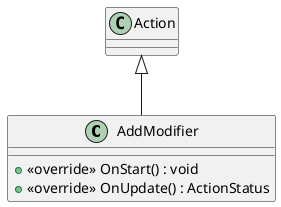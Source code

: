 @startuml
class AddModifier {
    + <<override>> OnStart() : void
    + <<override>> OnUpdate() : ActionStatus
}
Action <|-- AddModifier
@enduml
